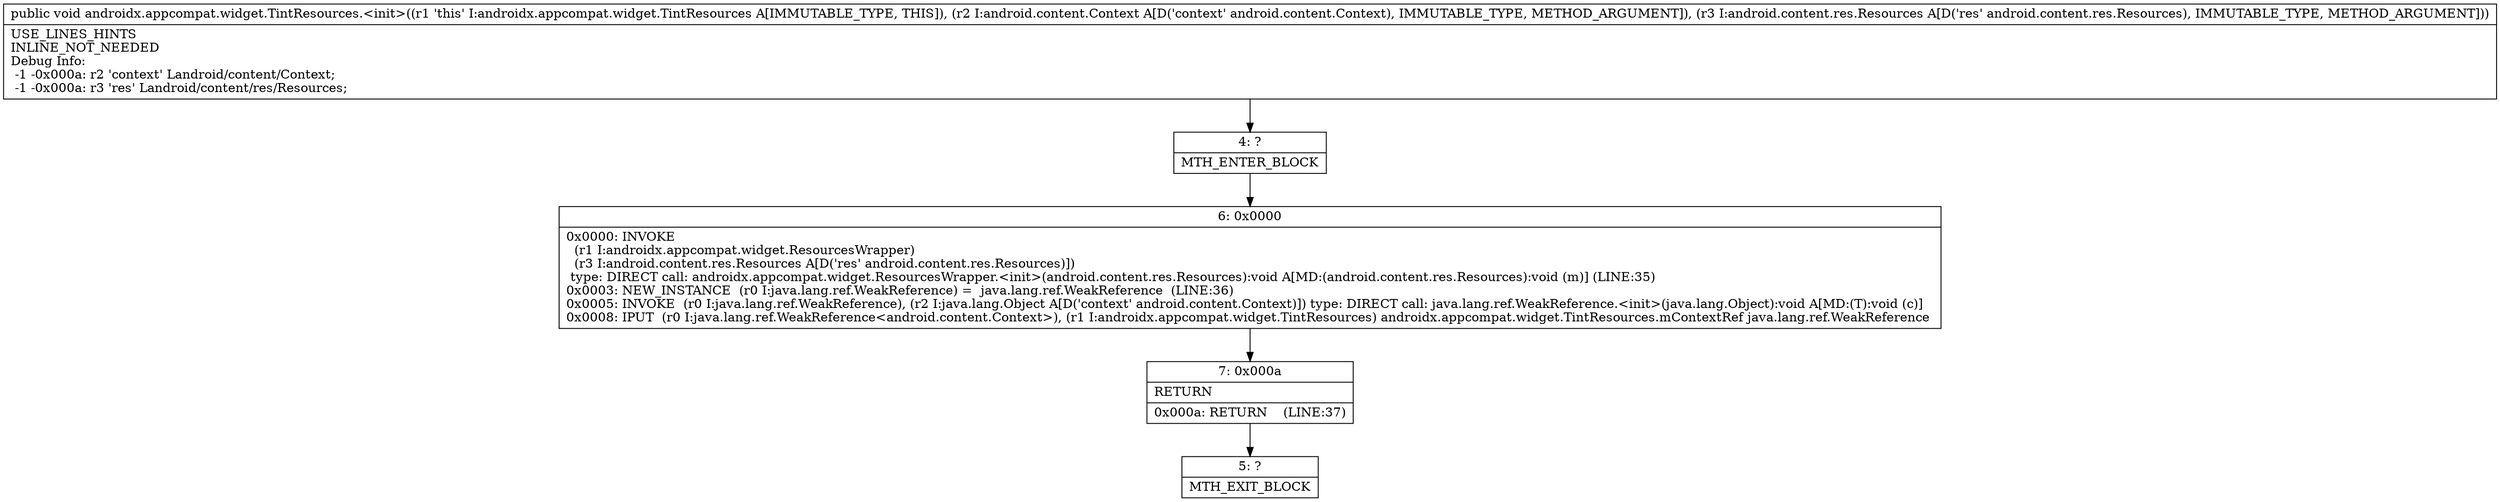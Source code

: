 digraph "CFG forandroidx.appcompat.widget.TintResources.\<init\>(Landroid\/content\/Context;Landroid\/content\/res\/Resources;)V" {
Node_4 [shape=record,label="{4\:\ ?|MTH_ENTER_BLOCK\l}"];
Node_6 [shape=record,label="{6\:\ 0x0000|0x0000: INVOKE  \l  (r1 I:androidx.appcompat.widget.ResourcesWrapper)\l  (r3 I:android.content.res.Resources A[D('res' android.content.res.Resources)])\l type: DIRECT call: androidx.appcompat.widget.ResourcesWrapper.\<init\>(android.content.res.Resources):void A[MD:(android.content.res.Resources):void (m)] (LINE:35)\l0x0003: NEW_INSTANCE  (r0 I:java.lang.ref.WeakReference) =  java.lang.ref.WeakReference  (LINE:36)\l0x0005: INVOKE  (r0 I:java.lang.ref.WeakReference), (r2 I:java.lang.Object A[D('context' android.content.Context)]) type: DIRECT call: java.lang.ref.WeakReference.\<init\>(java.lang.Object):void A[MD:(T):void (c)]\l0x0008: IPUT  (r0 I:java.lang.ref.WeakReference\<android.content.Context\>), (r1 I:androidx.appcompat.widget.TintResources) androidx.appcompat.widget.TintResources.mContextRef java.lang.ref.WeakReference \l}"];
Node_7 [shape=record,label="{7\:\ 0x000a|RETURN\l|0x000a: RETURN    (LINE:37)\l}"];
Node_5 [shape=record,label="{5\:\ ?|MTH_EXIT_BLOCK\l}"];
MethodNode[shape=record,label="{public void androidx.appcompat.widget.TintResources.\<init\>((r1 'this' I:androidx.appcompat.widget.TintResources A[IMMUTABLE_TYPE, THIS]), (r2 I:android.content.Context A[D('context' android.content.Context), IMMUTABLE_TYPE, METHOD_ARGUMENT]), (r3 I:android.content.res.Resources A[D('res' android.content.res.Resources), IMMUTABLE_TYPE, METHOD_ARGUMENT]))  | USE_LINES_HINTS\lINLINE_NOT_NEEDED\lDebug Info:\l  \-1 \-0x000a: r2 'context' Landroid\/content\/Context;\l  \-1 \-0x000a: r3 'res' Landroid\/content\/res\/Resources;\l}"];
MethodNode -> Node_4;Node_4 -> Node_6;
Node_6 -> Node_7;
Node_7 -> Node_5;
}


